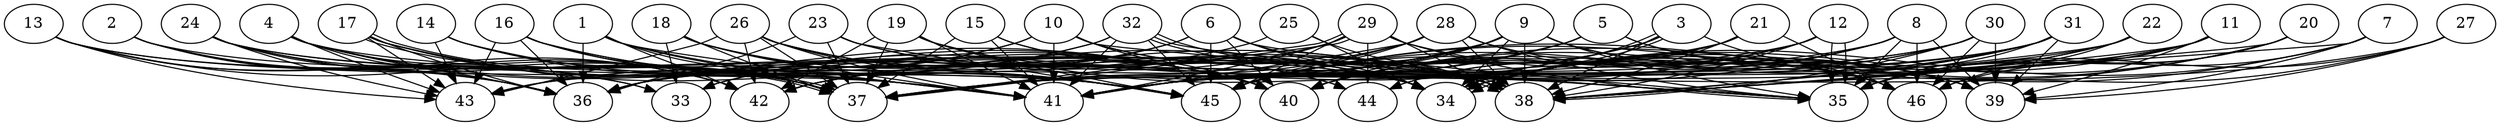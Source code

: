 // DAG (tier=3-complex, mode=compute, n=46, ccr=0.480, fat=0.785, density=0.684, regular=0.220, jump=0.325, mindata=1048576, maxdata=16777216)
// DAG automatically generated by daggen at Sun Aug 24 16:33:34 2025
// /home/ermia/Project/Environments/daggen/bin/daggen --dot --ccr 0.480 --fat 0.785 --regular 0.220 --density 0.684 --jump 0.325 --mindata 1048576 --maxdata 16777216 -n 46 
digraph G {
  1 [size="5579804585949478912", alpha="0.12", expect_size="2789902292974739456"]
  1 -> 36 [size ="1838930815090688"]
  1 -> 37 [size ="1838930815090688"]
  1 -> 38 [size ="1838930815090688"]
  1 -> 41 [size ="1838930815090688"]
  1 -> 42 [size ="1838930815090688"]
  1 -> 45 [size ="1838930815090688"]
  2 [size="48988549378870560", alpha="0.16", expect_size="24494274689435280"]
  2 -> 33 [size ="804655714009088"]
  2 -> 34 [size ="804655714009088"]
  2 -> 36 [size ="804655714009088"]
  2 -> 42 [size ="804655714009088"]
  3 [size="5291566957898400", alpha="0.13", expect_size="2645783478949200"]
  3 -> 34 [size ="136915504332800"]
  3 -> 34 [size ="136915504332800"]
  3 -> 37 [size ="136915504332800"]
  3 -> 38 [size ="136915504332800"]
  3 -> 40 [size ="136915504332800"]
  3 -> 45 [size ="136915504332800"]
  3 -> 46 [size ="136915504332800"]
  4 [size="326838670356514112", alpha="0.06", expect_size="163419335178257056"]
  4 -> 36 [size ="690696809873408"]
  4 -> 37 [size ="690696809873408"]
  4 -> 40 [size ="690696809873408"]
  4 -> 41 [size ="690696809873408"]
  4 -> 42 [size ="690696809873408"]
  4 -> 43 [size ="690696809873408"]
  4 -> 45 [size ="690696809873408"]
  5 [size="203383781913807290368", alpha="0.07", expect_size="101691890956903645184"]
  5 -> 39 [size ="276673480097792"]
  5 -> 41 [size ="276673480097792"]
  5 -> 42 [size ="276673480097792"]
  5 -> 45 [size ="276673480097792"]
  5 -> 46 [size ="276673480097792"]
  6 [size="12271856731457180", alpha="0.07", expect_size="6135928365728590"]
  6 -> 33 [size ="9875279052800"]
  6 -> 34 [size ="9875279052800"]
  6 -> 35 [size ="9875279052800"]
  6 -> 38 [size ="9875279052800"]
  6 -> 40 [size ="9875279052800"]
  6 -> 42 [size ="9875279052800"]
  6 -> 45 [size ="9875279052800"]
  7 [size="105621122983284704", alpha="0.11", expect_size="52810561491642352"]
  7 -> 34 [size ="64550976094208"]
  7 -> 35 [size ="64550976094208"]
  7 -> 38 [size ="64550976094208"]
  7 -> 39 [size ="64550976094208"]
  7 -> 45 [size ="64550976094208"]
  8 [size="18183511564287696", alpha="0.07", expect_size="9091755782143848"]
  8 -> 34 [size ="533520711680000"]
  8 -> 35 [size ="533520711680000"]
  8 -> 36 [size ="533520711680000"]
  8 -> 39 [size ="533520711680000"]
  8 -> 40 [size ="533520711680000"]
  8 -> 41 [size ="533520711680000"]
  8 -> 45 [size ="533520711680000"]
  8 -> 46 [size ="533520711680000"]
  9 [size="34945098599844380", alpha="0.01", expect_size="17472549299922190"]
  9 -> 34 [size ="546036506427392"]
  9 -> 35 [size ="546036506427392"]
  9 -> 36 [size ="546036506427392"]
  9 -> 38 [size ="546036506427392"]
  9 -> 39 [size ="546036506427392"]
  9 -> 40 [size ="546036506427392"]
  9 -> 41 [size ="546036506427392"]
  9 -> 42 [size ="546036506427392"]
  9 -> 45 [size ="546036506427392"]
  9 -> 46 [size ="546036506427392"]
  10 [size="111775882017712848", alpha="0.03", expect_size="55887941008856424"]
  10 -> 34 [size ="2022390452191232"]
  10 -> 35 [size ="2022390452191232"]
  10 -> 36 [size ="2022390452191232"]
  10 -> 38 [size ="2022390452191232"]
  10 -> 40 [size ="2022390452191232"]
  10 -> 41 [size ="2022390452191232"]
  10 -> 43 [size ="2022390452191232"]
  11 [size="373845515361583104000", alpha="0.18", expect_size="186922757680791552000"]
  11 -> 34 [size ="415162485964800"]
  11 -> 35 [size ="415162485964800"]
  11 -> 37 [size ="415162485964800"]
  11 -> 38 [size ="415162485964800"]
  11 -> 39 [size ="415162485964800"]
  11 -> 41 [size ="415162485964800"]
  12 [size="32548291921856954368", alpha="0.09", expect_size="16274145960928477184"]
  12 -> 35 [size ="81553409441792"]
  12 -> 35 [size ="81553409441792"]
  12 -> 37 [size ="81553409441792"]
  12 -> 38 [size ="81553409441792"]
  12 -> 40 [size ="81553409441792"]
  12 -> 41 [size ="81553409441792"]
  12 -> 44 [size ="81553409441792"]
  13 [size="1964170757651038208", alpha="0.00", expect_size="982085378825519104"]
  13 -> 33 [size ="12547084255232"]
  13 -> 34 [size ="12547084255232"]
  13 -> 36 [size ="12547084255232"]
  13 -> 37 [size ="12547084255232"]
  13 -> 41 [size ="12547084255232"]
  13 -> 43 [size ="12547084255232"]
  14 [size="2600145841689851", alpha="0.05", expect_size="1300072920844925"]
  14 -> 37 [size ="100715515084800"]
  14 -> 40 [size ="100715515084800"]
  14 -> 41 [size ="100715515084800"]
  14 -> 43 [size ="100715515084800"]
  15 [size="4967311633064542208", alpha="0.06", expect_size="2483655816532271104"]
  15 -> 34 [size ="1687669281128448"]
  15 -> 37 [size ="1687669281128448"]
  15 -> 41 [size ="1687669281128448"]
  15 -> 44 [size ="1687669281128448"]
  16 [size="480275004821010240", alpha="0.18", expect_size="240137502410505120"]
  16 -> 34 [size ="483124437843968"]
  16 -> 36 [size ="483124437843968"]
  16 -> 37 [size ="483124437843968"]
  16 -> 40 [size ="483124437843968"]
  16 -> 41 [size ="483124437843968"]
  16 -> 43 [size ="483124437843968"]
  17 [size="8087034509220691", alpha="0.04", expect_size="4043517254610345"]
  17 -> 36 [size ="192067456204800"]
  17 -> 37 [size ="192067456204800"]
  17 -> 37 [size ="192067456204800"]
  17 -> 40 [size ="192067456204800"]
  17 -> 41 [size ="192067456204800"]
  17 -> 43 [size ="192067456204800"]
  17 -> 45 [size ="192067456204800"]
  18 [size="1191703433760582400", alpha="0.17", expect_size="595851716880291200"]
  18 -> 33 [size ="534591634931712"]
  18 -> 37 [size ="534591634931712"]
  18 -> 40 [size ="534591634931712"]
  18 -> 41 [size ="534591634931712"]
  18 -> 45 [size ="534591634931712"]
  19 [size="2717667023369428533248", alpha="0.19", expect_size="1358833511684714266624"]
  19 -> 34 [size ="1557952276201472"]
  19 -> 35 [size ="1557952276201472"]
  19 -> 37 [size ="1557952276201472"]
  19 -> 41 [size ="1557952276201472"]
  19 -> 42 [size ="1557952276201472"]
  19 -> 45 [size ="1557952276201472"]
  20 [size="1611808202540724736", alpha="0.09", expect_size="805904101270362368"]
  20 -> 34 [size ="552553045557248"]
  20 -> 35 [size ="552553045557248"]
  20 -> 38 [size ="552553045557248"]
  20 -> 40 [size ="552553045557248"]
  20 -> 45 [size ="552553045557248"]
  20 -> 46 [size ="552553045557248"]
  21 [size="24212811270808588", alpha="0.18", expect_size="12106405635404294"]
  21 -> 38 [size ="1286298153254912"]
  21 -> 40 [size ="1286298153254912"]
  21 -> 43 [size ="1286298153254912"]
  21 -> 44 [size ="1286298153254912"]
  21 -> 46 [size ="1286298153254912"]
  22 [size="37821751250311328", alpha="0.07", expect_size="18910875625155664"]
  22 -> 34 [size ="661329677385728"]
  22 -> 38 [size ="661329677385728"]
  22 -> 40 [size ="661329677385728"]
  22 -> 41 [size ="661329677385728"]
  22 -> 46 [size ="661329677385728"]
  23 [size="14628349099850164", alpha="0.05", expect_size="7314174549925082"]
  23 -> 36 [size ="1627065556140032"]
  23 -> 37 [size ="1627065556140032"]
  23 -> 38 [size ="1627065556140032"]
  23 -> 44 [size ="1627065556140032"]
  23 -> 45 [size ="1627065556140032"]
  24 [size="256972131940490528", alpha="0.10", expect_size="128486065970245264"]
  24 -> 36 [size ="214523961147392"]
  24 -> 37 [size ="214523961147392"]
  24 -> 38 [size ="214523961147392"]
  24 -> 42 [size ="214523961147392"]
  24 -> 43 [size ="214523961147392"]
  24 -> 45 [size ="214523961147392"]
  25 [size="24098450021691616", alpha="0.08", expect_size="12049225010845808"]
  25 -> 33 [size ="2028125508599808"]
  25 -> 34 [size ="2028125508599808"]
  25 -> 38 [size ="2028125508599808"]
  26 [size="13871033995295880", alpha="0.12", expect_size="6935516997647940"]
  26 -> 34 [size ="1463403268800512"]
  26 -> 37 [size ="1463403268800512"]
  26 -> 38 [size ="1463403268800512"]
  26 -> 40 [size ="1463403268800512"]
  26 -> 41 [size ="1463403268800512"]
  26 -> 42 [size ="1463403268800512"]
  26 -> 43 [size ="1463403268800512"]
  26 -> 45 [size ="1463403268800512"]
  27 [size="577120125103240", alpha="0.12", expect_size="288560062551620"]
  27 -> 35 [size ="70499547742208"]
  27 -> 37 [size ="70499547742208"]
  27 -> 38 [size ="70499547742208"]
  27 -> 39 [size ="70499547742208"]
  28 [size="138804390473062240", alpha="0.15", expect_size="69402195236531120"]
  28 -> 33 [size ="2224395909070848"]
  28 -> 35 [size ="2224395909070848"]
  28 -> 37 [size ="2224395909070848"]
  28 -> 38 [size ="2224395909070848"]
  28 -> 39 [size ="2224395909070848"]
  28 -> 41 [size ="2224395909070848"]
  28 -> 45 [size ="2224395909070848"]
  29 [size="179266511347132352", alpha="0.14", expect_size="89633255673566176"]
  29 -> 35 [size ="105955803004928"]
  29 -> 37 [size ="105955803004928"]
  29 -> 37 [size ="105955803004928"]
  29 -> 38 [size ="105955803004928"]
  29 -> 39 [size ="105955803004928"]
  29 -> 41 [size ="105955803004928"]
  29 -> 42 [size ="105955803004928"]
  29 -> 44 [size ="105955803004928"]
  29 -> 45 [size ="105955803004928"]
  30 [size="472650496767722258432", alpha="0.05", expect_size="236325248383861129216"]
  30 -> 34 [size ="485418957012992"]
  30 -> 36 [size ="485418957012992"]
  30 -> 37 [size ="485418957012992"]
  30 -> 38 [size ="485418957012992"]
  30 -> 39 [size ="485418957012992"]
  30 -> 40 [size ="485418957012992"]
  30 -> 46 [size ="485418957012992"]
  31 [size="2717068813593154158592", alpha="0.02", expect_size="1358534406796577079296"]
  31 -> 34 [size ="1557723644690432"]
  31 -> 35 [size ="1557723644690432"]
  31 -> 37 [size ="1557723644690432"]
  31 -> 38 [size ="1557723644690432"]
  31 -> 39 [size ="1557723644690432"]
  31 -> 41 [size ="1557723644690432"]
  31 -> 45 [size ="1557723644690432"]
  32 [size="1446602112866755", alpha="0.00", expect_size="723301056433377"]
  32 -> 35 [size ="31020476792832"]
  32 -> 36 [size ="31020476792832"]
  32 -> 38 [size ="31020476792832"]
  32 -> 38 [size ="31020476792832"]
  32 -> 41 [size ="31020476792832"]
  32 -> 43 [size ="31020476792832"]
  32 -> 45 [size ="31020476792832"]
  33 [size="1536544232059975424", alpha="0.11", expect_size="768272116029987712"]
  34 [size="213974238091756437504", alpha="0.09", expect_size="106987119045878218752"]
  35 [size="50037954038880272", alpha="0.13", expect_size="25018977019440136"]
  36 [size="1812620681228511608832", alpha="0.17", expect_size="906310340614255804416"]
  37 [size="8061112046959773", alpha="0.01", expect_size="4030556023479886"]
  38 [size="62828460493459344", alpha="0.13", expect_size="31414230246729672"]
  39 [size="217510322565344657408", alpha="0.07", expect_size="108755161282672328704"]
  40 [size="18992533953263540", alpha="0.06", expect_size="9496266976631770"]
  41 [size="44466578657090808", alpha="0.18", expect_size="22233289328545404"]
  42 [size="214463231986837952", alpha="0.02", expect_size="107231615993418976"]
  43 [size="38829033684818272", alpha="0.10", expect_size="19414516842409136"]
  44 [size="504273182802321604608", alpha="0.01", expect_size="252136591401160802304"]
  45 [size="144770433524533216", alpha="0.18", expect_size="72385216762266608"]
  46 [size="947824828227520512", alpha="0.16", expect_size="473912414113760256"]
}